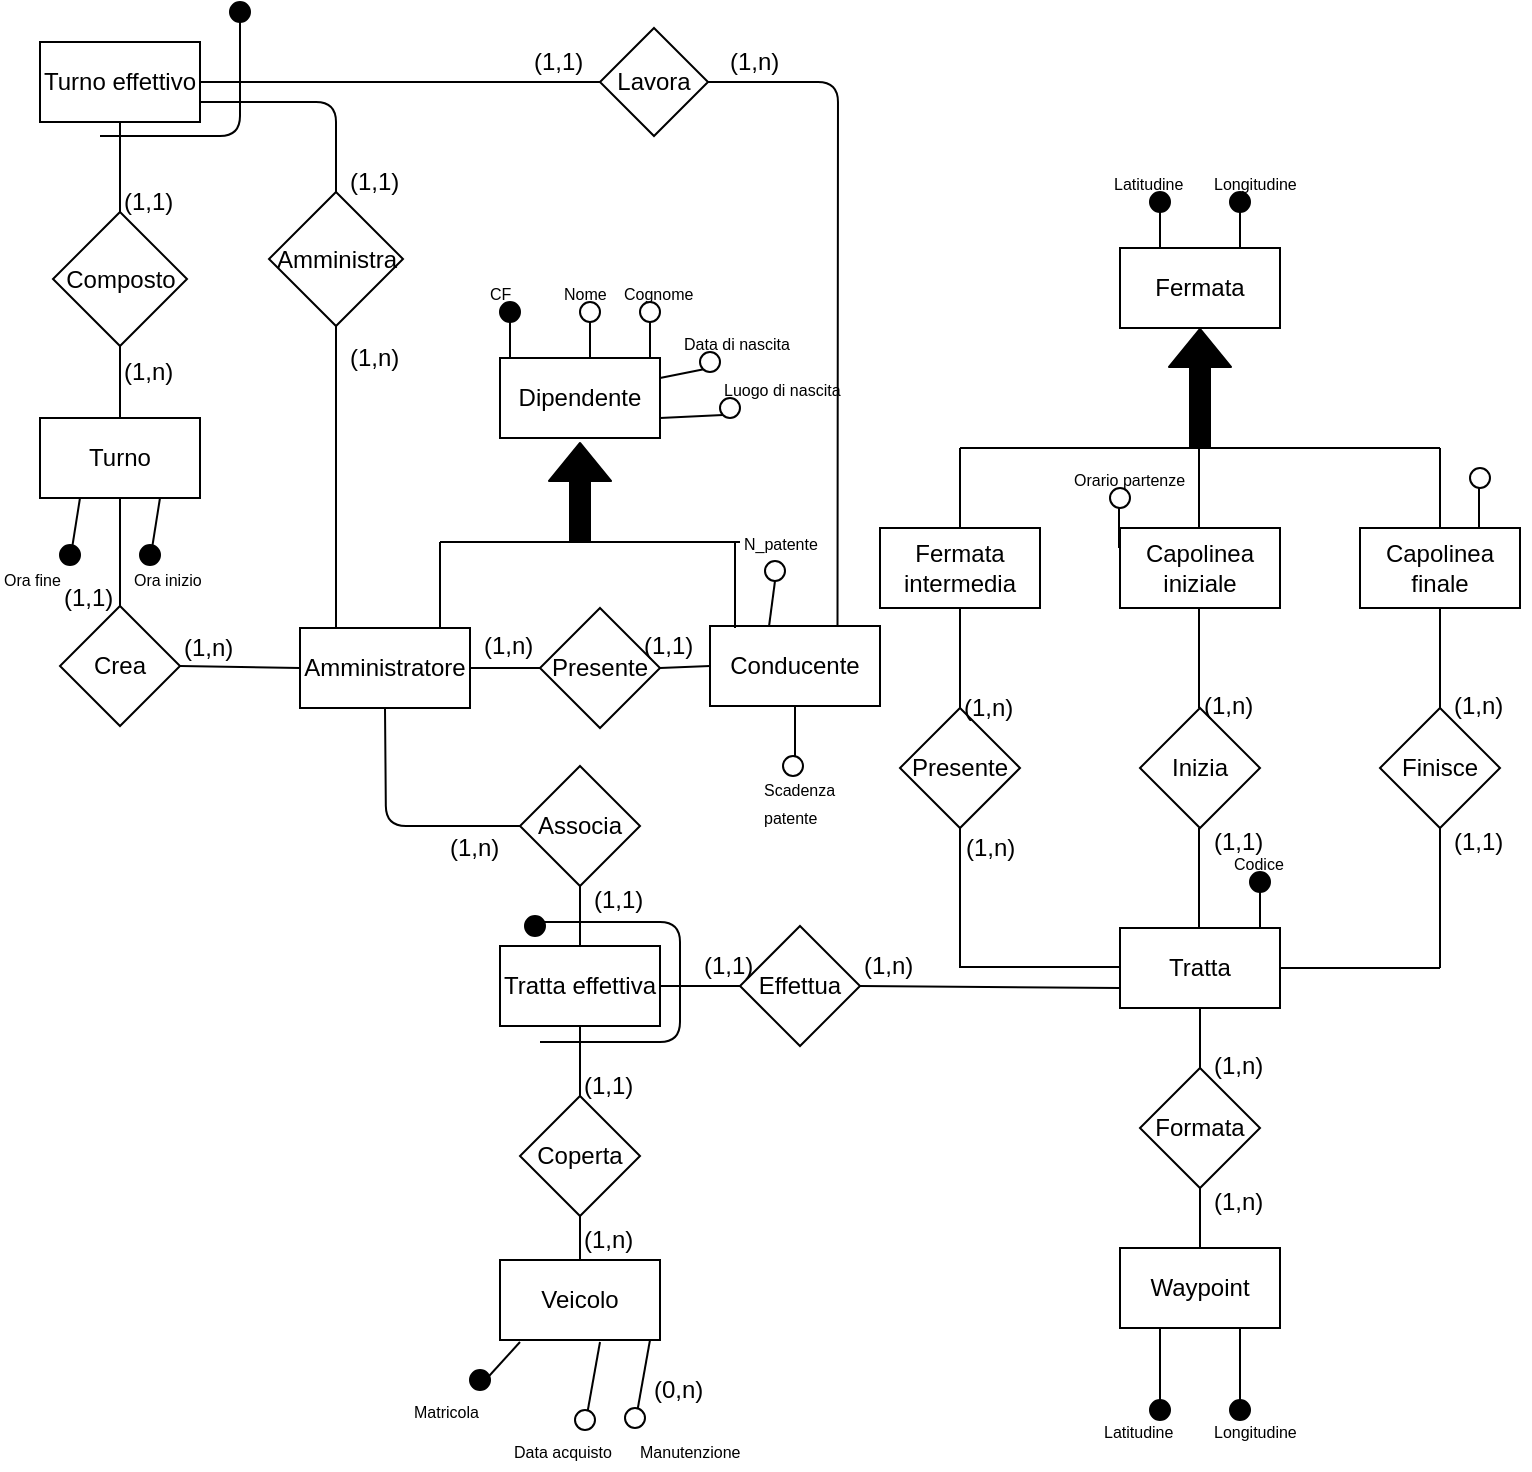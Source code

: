 <mxfile version="12.2.6" type="device" pages="1"><diagram id="0vi9SnSfnyYWWIwb7_4S" name="Page-1"><mxGraphModel dx="1648" dy="765" grid="1" gridSize="10" guides="1" tooltips="1" connect="1" arrows="1" fold="1" page="1" pageScale="1" pageWidth="827" pageHeight="1169" math="0" shadow="0"><root><mxCell id="0"/><mxCell id="1" parent="0"/><mxCell id="CrjioYXauiffwEOKOT3O-89" value="Associa" style="rhombus;whiteSpace=wrap;html=1;" parent="1" vertex="1"><mxGeometry x="280" y="532" width="60" height="60" as="geometry"/></mxCell><mxCell id="CrjioYXauiffwEOKOT3O-90" value="" style="endArrow=none;html=1;fillColor=#000000;entryX=0.5;entryY=1;entryDx=0;entryDy=0;exitX=0;exitY=0.5;exitDx=0;exitDy=0;" parent="1" source="CrjioYXauiffwEOKOT3O-89" target="CrjioYXauiffwEOKOT3O-94" edge="1"><mxGeometry width="50" height="50" relative="1" as="geometry"><mxPoint x="310" y="532" as="sourcePoint"/><mxPoint x="310" y="502" as="targetPoint"/><Array as="points"><mxPoint x="213" y="562"/></Array></mxGeometry></mxCell><mxCell id="CrjioYXauiffwEOKOT3O-91" value="" style="endArrow=none;html=1;fillColor=#000000;entryX=0.5;entryY=1;entryDx=0;entryDy=0;" parent="1" edge="1"><mxGeometry width="50" height="50" relative="1" as="geometry"><mxPoint x="310" y="622" as="sourcePoint"/><mxPoint x="310" y="592" as="targetPoint"/></mxGeometry></mxCell><mxCell id="CrjioYXauiffwEOKOT3O-92" value="(1,n)" style="text;html=1;resizable=0;points=[];autosize=1;align=left;verticalAlign=top;spacingTop=-4;" parent="1" vertex="1"><mxGeometry x="242.5" y="563" width="40" height="20" as="geometry"/></mxCell><mxCell id="CrjioYXauiffwEOKOT3O-93" value="(1,1)" style="text;html=1;resizable=0;points=[];autosize=1;align=left;verticalAlign=top;spacingTop=-4;" parent="1" vertex="1"><mxGeometry x="315" y="589" width="40" height="20" as="geometry"/></mxCell><mxCell id="CrjioYXauiffwEOKOT3O-94" value="Amministratore" style="rounded=0;whiteSpace=wrap;html=1;" parent="1" vertex="1"><mxGeometry x="170" y="463" width="85" height="40" as="geometry"/></mxCell><mxCell id="CrjioYXauiffwEOKOT3O-3" value="" style="endArrow=none;html=1;" parent="1" edge="1"><mxGeometry width="50" height="50" relative="1" as="geometry"><mxPoint x="500" y="373" as="sourcePoint"/><mxPoint x="740" y="373" as="targetPoint"/></mxGeometry></mxCell><mxCell id="CrjioYXauiffwEOKOT3O-9" value="" style="shape=flexArrow;endArrow=classic;html=1;entryX=0.5;entryY=1;entryDx=0;entryDy=0;fillColor=#000000;" parent="1" edge="1"><mxGeometry width="50" height="50" relative="1" as="geometry"><mxPoint x="620" y="373" as="sourcePoint"/><mxPoint x="620" y="313" as="targetPoint"/></mxGeometry></mxCell><mxCell id="CrjioYXauiffwEOKOT3O-10" value="" style="endArrow=none;html=1;" parent="1" edge="1"><mxGeometry width="50" height="50" relative="1" as="geometry"><mxPoint x="500" y="413" as="sourcePoint"/><mxPoint x="500" y="373" as="targetPoint"/></mxGeometry></mxCell><mxCell id="CrjioYXauiffwEOKOT3O-11" value="" style="endArrow=none;html=1;" parent="1" edge="1"><mxGeometry width="50" height="50" relative="1" as="geometry"><mxPoint x="619.5" y="413" as="sourcePoint"/><mxPoint x="619.5" y="373" as="targetPoint"/></mxGeometry></mxCell><mxCell id="CrjioYXauiffwEOKOT3O-12" value="" style="endArrow=none;html=1;" parent="1" edge="1"><mxGeometry width="50" height="50" relative="1" as="geometry"><mxPoint x="740" y="413" as="sourcePoint"/><mxPoint x="740" y="373" as="targetPoint"/></mxGeometry></mxCell><mxCell id="CrjioYXauiffwEOKOT3O-14" value="Fermata intermedia" style="rounded=0;whiteSpace=wrap;html=1;" parent="1" vertex="1"><mxGeometry x="460" y="413" width="80" height="40" as="geometry"/></mxCell><mxCell id="CrjioYXauiffwEOKOT3O-15" value="Capolinea iniziale" style="rounded=0;whiteSpace=wrap;html=1;" parent="1" vertex="1"><mxGeometry x="580" y="413" width="80" height="40" as="geometry"/></mxCell><mxCell id="CrjioYXauiffwEOKOT3O-16" value="Capolinea finale" style="rounded=0;whiteSpace=wrap;html=1;" parent="1" vertex="1"><mxGeometry x="700" y="413" width="80" height="40" as="geometry"/></mxCell><mxCell id="CrjioYXauiffwEOKOT3O-18" value="Presente" style="rhombus;whiteSpace=wrap;html=1;" parent="1" vertex="1"><mxGeometry x="470" y="503" width="60" height="60" as="geometry"/></mxCell><mxCell id="CrjioYXauiffwEOKOT3O-19" value="Inizia" style="rhombus;whiteSpace=wrap;html=1;" parent="1" vertex="1"><mxGeometry x="590" y="503" width="60" height="60" as="geometry"/></mxCell><mxCell id="CrjioYXauiffwEOKOT3O-20" value="Finisce" style="rhombus;whiteSpace=wrap;html=1;" parent="1" vertex="1"><mxGeometry x="710" y="503" width="60" height="60" as="geometry"/></mxCell><mxCell id="CrjioYXauiffwEOKOT3O-23" value="" style="endArrow=none;html=1;fillColor=#000000;entryX=0.5;entryY=1;entryDx=0;entryDy=0;" parent="1" source="CrjioYXauiffwEOKOT3O-18" target="CrjioYXauiffwEOKOT3O-14" edge="1"><mxGeometry width="50" height="50" relative="1" as="geometry"><mxPoint x="460" y="633" as="sourcePoint"/><mxPoint x="510" y="583" as="targetPoint"/></mxGeometry></mxCell><mxCell id="CrjioYXauiffwEOKOT3O-24" value="" style="endArrow=none;html=1;fillColor=#000000;entryX=0.5;entryY=1;entryDx=0;entryDy=0;" parent="1" edge="1"><mxGeometry width="50" height="50" relative="1" as="geometry"><mxPoint x="619.5" y="503" as="sourcePoint"/><mxPoint x="619.5" y="453" as="targetPoint"/></mxGeometry></mxCell><mxCell id="CrjioYXauiffwEOKOT3O-25" value="" style="endArrow=none;html=1;fillColor=#000000;entryX=0.5;entryY=1;entryDx=0;entryDy=0;" parent="1" edge="1"><mxGeometry width="50" height="50" relative="1" as="geometry"><mxPoint x="740" y="503" as="sourcePoint"/><mxPoint x="740" y="453" as="targetPoint"/></mxGeometry></mxCell><mxCell id="CrjioYXauiffwEOKOT3O-26" value="" style="endArrow=none;html=1;fillColor=#000000;entryX=0.5;entryY=1;entryDx=0;entryDy=0;" parent="1" edge="1"><mxGeometry width="50" height="50" relative="1" as="geometry"><mxPoint x="619.5" y="613" as="sourcePoint"/><mxPoint x="619.5" y="563" as="targetPoint"/></mxGeometry></mxCell><mxCell id="CrjioYXauiffwEOKOT3O-27" value="" style="endArrow=none;html=1;fillColor=#000000;entryX=0.5;entryY=1;entryDx=0;entryDy=0;" parent="1" edge="1"><mxGeometry width="50" height="50" relative="1" as="geometry"><mxPoint x="500" y="633" as="sourcePoint"/><mxPoint x="500" y="563" as="targetPoint"/></mxGeometry></mxCell><mxCell id="CrjioYXauiffwEOKOT3O-28" value="" style="endArrow=none;html=1;fillColor=#000000;entryX=0.5;entryY=1;entryDx=0;entryDy=0;" parent="1" edge="1"><mxGeometry width="50" height="50" relative="1" as="geometry"><mxPoint x="740" y="633" as="sourcePoint"/><mxPoint x="740" y="563" as="targetPoint"/></mxGeometry></mxCell><mxCell id="CrjioYXauiffwEOKOT3O-29" value="Tratta" style="rounded=0;whiteSpace=wrap;html=1;" parent="1" vertex="1"><mxGeometry x="580" y="613" width="80" height="40" as="geometry"/></mxCell><mxCell id="CrjioYXauiffwEOKOT3O-31" value="" style="endArrow=none;html=1;fillColor=#000000;exitX=1;exitY=0.5;exitDx=0;exitDy=0;" parent="1" source="CrjioYXauiffwEOKOT3O-29" edge="1"><mxGeometry width="50" height="50" relative="1" as="geometry"><mxPoint x="680" y="653" as="sourcePoint"/><mxPoint x="740" y="633" as="targetPoint"/></mxGeometry></mxCell><mxCell id="CrjioYXauiffwEOKOT3O-32" value="" style="endArrow=none;html=1;fillColor=#000000;exitX=1;exitY=0.5;exitDx=0;exitDy=0;" parent="1" edge="1"><mxGeometry width="50" height="50" relative="1" as="geometry"><mxPoint x="500" y="632.5" as="sourcePoint"/><mxPoint x="580" y="632.5" as="targetPoint"/></mxGeometry></mxCell><mxCell id="CrjioYXauiffwEOKOT3O-33" value="" style="endArrow=none;html=1;fillColor=#000000;exitX=0.25;exitY=0;exitDx=0;exitDy=0;" parent="1" source="CrjioYXauiffwEOKOT3O-17" edge="1"><mxGeometry width="50" height="50" relative="1" as="geometry"><mxPoint x="590" y="263" as="sourcePoint"/><mxPoint x="600" y="253" as="targetPoint"/></mxGeometry></mxCell><mxCell id="CrjioYXauiffwEOKOT3O-17" value="Fermata" style="rounded=0;whiteSpace=wrap;html=1;" parent="1" vertex="1"><mxGeometry x="580" y="273" width="80" height="40" as="geometry"/></mxCell><mxCell id="CrjioYXauiffwEOKOT3O-36" value="" style="endArrow=none;html=1;fillColor=#000000;exitX=0.75;exitY=0;exitDx=0;exitDy=0;" parent="1" source="CrjioYXauiffwEOKOT3O-17" edge="1"><mxGeometry width="50" height="50" relative="1" as="geometry"><mxPoint x="610" y="283" as="sourcePoint"/><mxPoint x="640" y="253" as="targetPoint"/></mxGeometry></mxCell><mxCell id="CrjioYXauiffwEOKOT3O-37" value="&lt;font style=&quot;font-size: 8px&quot;&gt;Latitudine&lt;/font&gt;" style="text;html=1;resizable=0;points=[];autosize=1;align=left;verticalAlign=top;spacingTop=-4;" parent="1" vertex="1"><mxGeometry x="575" y="230" width="50" height="20" as="geometry"/></mxCell><mxCell id="CrjioYXauiffwEOKOT3O-38" value="" style="ellipse;whiteSpace=wrap;html=1;aspect=fixed;fillColor=#000000;" parent="1" vertex="1"><mxGeometry x="595" y="245" width="10" height="10" as="geometry"/></mxCell><mxCell id="CrjioYXauiffwEOKOT3O-42" value="&lt;font style=&quot;font-size: 8px&quot;&gt;Longitudine&lt;/font&gt;" style="text;html=1;resizable=0;points=[];autosize=1;align=left;verticalAlign=top;spacingTop=-4;" parent="1" vertex="1"><mxGeometry x="625" y="230" width="50" height="20" as="geometry"/></mxCell><mxCell id="CrjioYXauiffwEOKOT3O-43" value="" style="ellipse;whiteSpace=wrap;html=1;aspect=fixed;fillColor=#000000;" parent="1" vertex="1"><mxGeometry x="635" y="245" width="10" height="10" as="geometry"/></mxCell><mxCell id="CrjioYXauiffwEOKOT3O-46" value="" style="endArrow=none;html=1;fillColor=#000000;exitX=0.25;exitY=0;exitDx=0;exitDy=0;" parent="1" edge="1"><mxGeometry width="50" height="50" relative="1" as="geometry"><mxPoint x="759.5" y="413" as="sourcePoint"/><mxPoint x="759.5" y="393" as="targetPoint"/><Array as="points"><mxPoint x="760" y="413"/></Array></mxGeometry></mxCell><mxCell id="CrjioYXauiffwEOKOT3O-48" value="" style="ellipse;whiteSpace=wrap;html=1;aspect=fixed;" parent="1" vertex="1"><mxGeometry x="755" y="383" width="10" height="10" as="geometry"/></mxCell><mxCell id="CrjioYXauiffwEOKOT3O-49" value="" style="endArrow=none;html=1;fillColor=#000000;exitX=0.25;exitY=0;exitDx=0;exitDy=0;" parent="1" edge="1"><mxGeometry width="50" height="50" relative="1" as="geometry"><mxPoint x="579.5" y="423" as="sourcePoint"/><mxPoint x="579.5" y="403" as="targetPoint"/><Array as="points"><mxPoint x="580" y="423"/></Array></mxGeometry></mxCell><mxCell id="CrjioYXauiffwEOKOT3O-50" value="&lt;font style=&quot;font-size: 8px&quot;&gt;Orario partenze&lt;/font&gt;" style="text;html=1;resizable=0;points=[];autosize=1;align=left;verticalAlign=top;spacingTop=-4;" parent="1" vertex="1"><mxGeometry x="555" y="378" width="70" height="20" as="geometry"/></mxCell><mxCell id="CrjioYXauiffwEOKOT3O-51" value="" style="ellipse;whiteSpace=wrap;html=1;aspect=fixed;" parent="1" vertex="1"><mxGeometry x="575" y="393" width="10" height="10" as="geometry"/></mxCell><mxCell id="CrjioYXauiffwEOKOT3O-58" value="" style="endArrow=none;html=1;fillColor=#000000;exitX=0.75;exitY=0;exitDx=0;exitDy=0;" parent="1" edge="1"><mxGeometry width="50" height="50" relative="1" as="geometry"><mxPoint x="650" y="613" as="sourcePoint"/><mxPoint x="650" y="593" as="targetPoint"/></mxGeometry></mxCell><mxCell id="CrjioYXauiffwEOKOT3O-59" value="&lt;font style=&quot;font-size: 8px&quot;&gt;Codice&lt;/font&gt;" style="text;html=1;resizable=0;points=[];autosize=1;align=left;verticalAlign=top;spacingTop=-4;" parent="1" vertex="1"><mxGeometry x="635" y="570" width="40" height="20" as="geometry"/></mxCell><mxCell id="CrjioYXauiffwEOKOT3O-60" value="" style="ellipse;whiteSpace=wrap;html=1;aspect=fixed;fillColor=#000000;" parent="1" vertex="1"><mxGeometry x="645" y="585" width="10" height="10" as="geometry"/></mxCell><mxCell id="CrjioYXauiffwEOKOT3O-63" value="(1,n)" style="text;html=1;resizable=0;points=[];autosize=1;align=left;verticalAlign=top;spacingTop=-4;" parent="1" vertex="1"><mxGeometry x="500" y="493" width="40" height="20" as="geometry"/></mxCell><mxCell id="CrjioYXauiffwEOKOT3O-64" value="(1,n)" style="text;html=1;resizable=0;points=[];autosize=1;align=left;verticalAlign=top;spacingTop=-4;" parent="1" vertex="1"><mxGeometry x="620" y="492" width="40" height="20" as="geometry"/></mxCell><mxCell id="CrjioYXauiffwEOKOT3O-65" value="(1,n)" style="text;html=1;resizable=0;points=[];autosize=1;align=left;verticalAlign=top;spacingTop=-4;" parent="1" vertex="1"><mxGeometry x="745" y="492" width="40" height="20" as="geometry"/></mxCell><mxCell id="CrjioYXauiffwEOKOT3O-66" value="(1,1)" style="text;html=1;resizable=0;points=[];autosize=1;align=left;verticalAlign=top;spacingTop=-4;" parent="1" vertex="1"><mxGeometry x="625" y="560" width="40" height="20" as="geometry"/></mxCell><mxCell id="CrjioYXauiffwEOKOT3O-67" value="(1,n)" style="text;html=1;resizable=0;points=[];autosize=1;align=left;verticalAlign=top;spacingTop=-4;" parent="1" vertex="1"><mxGeometry x="501" y="563" width="40" height="20" as="geometry"/></mxCell><mxCell id="CrjioYXauiffwEOKOT3O-68" value="(1,1)" style="text;html=1;resizable=0;points=[];autosize=1;align=left;verticalAlign=top;spacingTop=-4;" parent="1" vertex="1"><mxGeometry x="745" y="560" width="40" height="20" as="geometry"/></mxCell><mxCell id="CrjioYXauiffwEOKOT3O-69" value="Formata" style="rhombus;whiteSpace=wrap;html=1;" parent="1" vertex="1"><mxGeometry x="590" y="683" width="60" height="60" as="geometry"/></mxCell><mxCell id="CrjioYXauiffwEOKOT3O-70" value="" style="endArrow=none;html=1;fillColor=#000000;" parent="1" edge="1"><mxGeometry width="50" height="50" relative="1" as="geometry"><mxPoint x="620" y="683" as="sourcePoint"/><mxPoint x="620" y="653" as="targetPoint"/></mxGeometry></mxCell><mxCell id="CrjioYXauiffwEOKOT3O-71" value="" style="endArrow=none;html=1;fillColor=#000000;entryX=0.5;entryY=1;entryDx=0;entryDy=0;" parent="1" edge="1"><mxGeometry width="50" height="50" relative="1" as="geometry"><mxPoint x="620" y="773" as="sourcePoint"/><mxPoint x="620" y="743" as="targetPoint"/></mxGeometry></mxCell><mxCell id="CrjioYXauiffwEOKOT3O-72" value="(1,n)" style="text;html=1;resizable=0;points=[];autosize=1;align=left;verticalAlign=top;spacingTop=-4;" parent="1" vertex="1"><mxGeometry x="625" y="672" width="40" height="20" as="geometry"/></mxCell><mxCell id="CrjioYXauiffwEOKOT3O-73" value="(1,n)" style="text;html=1;resizable=0;points=[];autosize=1;align=left;verticalAlign=top;spacingTop=-4;" parent="1" vertex="1"><mxGeometry x="625" y="740" width="40" height="20" as="geometry"/></mxCell><mxCell id="CrjioYXauiffwEOKOT3O-74" value="Waypoint" style="rounded=0;whiteSpace=wrap;html=1;" parent="1" vertex="1"><mxGeometry x="580" y="773" width="80" height="40" as="geometry"/></mxCell><mxCell id="CrjioYXauiffwEOKOT3O-76" value="" style="endArrow=none;html=1;fillColor=#000000;entryX=0;entryY=0.75;entryDx=0;entryDy=0;exitX=1;exitY=0.5;exitDx=0;exitDy=0;" parent="1" source="CrjioYXauiffwEOKOT3O-77" target="CrjioYXauiffwEOKOT3O-29" edge="1"><mxGeometry width="50" height="50" relative="1" as="geometry"><mxPoint x="450" y="643" as="sourcePoint"/><mxPoint x="510" y="830" as="targetPoint"/></mxGeometry></mxCell><mxCell id="CrjioYXauiffwEOKOT3O-77" value="Effettua" style="rhombus;whiteSpace=wrap;html=1;" parent="1" vertex="1"><mxGeometry x="390" y="612" width="60" height="60" as="geometry"/></mxCell><mxCell id="CrjioYXauiffwEOKOT3O-78" value="Tratta effettiva" style="rounded=0;whiteSpace=wrap;html=1;" parent="1" vertex="1"><mxGeometry x="270" y="622" width="80" height="40" as="geometry"/></mxCell><mxCell id="CrjioYXauiffwEOKOT3O-80" value="" style="endArrow=none;html=1;fillColor=#000000;entryX=1;entryY=0.5;entryDx=0;entryDy=0;exitX=0;exitY=0.5;exitDx=0;exitDy=0;" parent="1" source="CrjioYXauiffwEOKOT3O-77" target="CrjioYXauiffwEOKOT3O-78" edge="1"><mxGeometry width="50" height="50" relative="1" as="geometry"><mxPoint x="280" y="880" as="sourcePoint"/><mxPoint x="330" y="830" as="targetPoint"/></mxGeometry></mxCell><mxCell id="CrjioYXauiffwEOKOT3O-81" value="(1,n)" style="text;html=1;resizable=0;points=[];autosize=1;align=left;verticalAlign=top;spacingTop=-4;" parent="1" vertex="1"><mxGeometry x="450" y="622" width="40" height="20" as="geometry"/></mxCell><mxCell id="CrjioYXauiffwEOKOT3O-82" value="(1,1)" style="text;html=1;resizable=0;points=[];autosize=1;align=left;verticalAlign=top;spacingTop=-4;" parent="1" vertex="1"><mxGeometry x="370" y="622" width="40" height="20" as="geometry"/></mxCell><mxCell id="CrjioYXauiffwEOKOT3O-83" value="Coperta" style="rhombus;whiteSpace=wrap;html=1;" parent="1" vertex="1"><mxGeometry x="280" y="697" width="60" height="60" as="geometry"/></mxCell><mxCell id="CrjioYXauiffwEOKOT3O-84" value="" style="endArrow=none;html=1;fillColor=#000000;entryX=0.5;entryY=1;entryDx=0;entryDy=0;exitX=0.5;exitY=0;exitDx=0;exitDy=0;" parent="1" source="CrjioYXauiffwEOKOT3O-83" target="CrjioYXauiffwEOKOT3O-78" edge="1"><mxGeometry width="50" height="50" relative="1" as="geometry"><mxPoint x="305" y="702" as="sourcePoint"/><mxPoint x="305" y="672" as="targetPoint"/></mxGeometry></mxCell><mxCell id="CrjioYXauiffwEOKOT3O-85" value="" style="endArrow=none;html=1;fillColor=#000000;entryX=0.5;entryY=1;entryDx=0;entryDy=0;exitX=0.5;exitY=0;exitDx=0;exitDy=0;" parent="1" source="CrjioYXauiffwEOKOT3O-88" target="CrjioYXauiffwEOKOT3O-83" edge="1"><mxGeometry width="50" height="50" relative="1" as="geometry"><mxPoint x="305" y="792" as="sourcePoint"/><mxPoint x="305" y="762" as="targetPoint"/></mxGeometry></mxCell><mxCell id="CrjioYXauiffwEOKOT3O-86" value="(1,1)" style="text;html=1;resizable=0;points=[];autosize=1;align=left;verticalAlign=top;spacingTop=-4;" parent="1" vertex="1"><mxGeometry x="310" y="682" width="40" height="20" as="geometry"/></mxCell><mxCell id="CrjioYXauiffwEOKOT3O-87" value="(1,n)" style="text;html=1;resizable=0;points=[];autosize=1;align=left;verticalAlign=top;spacingTop=-4;" parent="1" vertex="1"><mxGeometry x="310" y="759" width="40" height="20" as="geometry"/></mxCell><mxCell id="CrjioYXauiffwEOKOT3O-88" value="Veicolo" style="rounded=0;whiteSpace=wrap;html=1;" parent="1" vertex="1"><mxGeometry x="270" y="779" width="80" height="40" as="geometry"/></mxCell><mxCell id="CrjioYXauiffwEOKOT3O-96" value="" style="endArrow=none;html=1;fillColor=#000000;" parent="1" edge="1"><mxGeometry width="50" height="50" relative="1" as="geometry"><mxPoint x="290" y="670" as="sourcePoint"/><mxPoint x="290" y="610" as="targetPoint"/><Array as="points"><mxPoint x="360" y="670"/><mxPoint x="360" y="640"/><mxPoint x="360" y="610"/></Array></mxGeometry></mxCell><mxCell id="CrjioYXauiffwEOKOT3O-97" value="" style="ellipse;whiteSpace=wrap;html=1;aspect=fixed;fillColor=#000000;" parent="1" vertex="1"><mxGeometry x="282.5" y="607" width="10" height="10" as="geometry"/></mxCell><mxCell id="CrjioYXauiffwEOKOT3O-98" value="" style="shape=flexArrow;endArrow=classic;html=1;fillColor=#000000;" parent="1" edge="1"><mxGeometry width="50" height="50" relative="1" as="geometry"><mxPoint x="310" y="420" as="sourcePoint"/><mxPoint x="310" y="370" as="targetPoint"/></mxGeometry></mxCell><mxCell id="CrjioYXauiffwEOKOT3O-99" value="" style="endArrow=none;html=1;" parent="1" edge="1"><mxGeometry width="50" height="50" relative="1" as="geometry"><mxPoint x="240" y="463" as="sourcePoint"/><mxPoint x="240" y="420" as="targetPoint"/></mxGeometry></mxCell><mxCell id="CrjioYXauiffwEOKOT3O-101" value="Dipendente" style="rounded=0;whiteSpace=wrap;html=1;" parent="1" vertex="1"><mxGeometry x="270" y="328" width="80" height="40" as="geometry"/></mxCell><mxCell id="CrjioYXauiffwEOKOT3O-107" value="" style="endArrow=none;html=1;" parent="1" edge="1"><mxGeometry width="50" height="50" relative="1" as="geometry"><mxPoint x="240" y="420" as="sourcePoint"/><mxPoint x="390" y="420" as="targetPoint"/></mxGeometry></mxCell><mxCell id="CrjioYXauiffwEOKOT3O-109" value="Conducente" style="rounded=0;whiteSpace=wrap;html=1;" parent="1" vertex="1"><mxGeometry x="375" y="462" width="85" height="40" as="geometry"/></mxCell><mxCell id="CrjioYXauiffwEOKOT3O-110" value="" style="endArrow=none;html=1;" parent="1" edge="1"><mxGeometry width="50" height="50" relative="1" as="geometry"><mxPoint x="387.5" y="463" as="sourcePoint"/><mxPoint x="387.5" y="420" as="targetPoint"/></mxGeometry></mxCell><mxCell id="CrjioYXauiffwEOKOT3O-111" value="" style="endArrow=none;html=1;fillColor=#000000;exitX=0.25;exitY=0;exitDx=0;exitDy=0;" parent="1" edge="1"><mxGeometry width="50" height="50" relative="1" as="geometry"><mxPoint x="275" y="328" as="sourcePoint"/><mxPoint x="275" y="308" as="targetPoint"/></mxGeometry></mxCell><mxCell id="CrjioYXauiffwEOKOT3O-112" value="" style="endArrow=none;html=1;fillColor=#000000;exitX=0.75;exitY=0;exitDx=0;exitDy=0;" parent="1" edge="1"><mxGeometry width="50" height="50" relative="1" as="geometry"><mxPoint x="315" y="328" as="sourcePoint"/><mxPoint x="315" y="308" as="targetPoint"/></mxGeometry></mxCell><mxCell id="CrjioYXauiffwEOKOT3O-113" value="&lt;font style=&quot;font-size: 8px&quot;&gt;CF&lt;/font&gt;" style="text;html=1;resizable=0;points=[];autosize=1;align=left;verticalAlign=top;spacingTop=-4;" parent="1" vertex="1"><mxGeometry x="262.5" y="285" width="30" height="20" as="geometry"/></mxCell><mxCell id="CrjioYXauiffwEOKOT3O-114" value="" style="ellipse;whiteSpace=wrap;html=1;aspect=fixed;fillColor=#000000;" parent="1" vertex="1"><mxGeometry x="270" y="300" width="10" height="10" as="geometry"/></mxCell><mxCell id="CrjioYXauiffwEOKOT3O-115" value="&lt;font style=&quot;font-size: 8px&quot;&gt;Nome&lt;/font&gt;" style="text;html=1;resizable=0;points=[];autosize=1;align=left;verticalAlign=top;spacingTop=-4;" parent="1" vertex="1"><mxGeometry x="300" y="285" width="40" height="20" as="geometry"/></mxCell><mxCell id="CrjioYXauiffwEOKOT3O-116" value="" style="ellipse;whiteSpace=wrap;html=1;aspect=fixed;fillColor=#FFFFFF;" parent="1" vertex="1"><mxGeometry x="310" y="300" width="10" height="10" as="geometry"/></mxCell><mxCell id="CrjioYXauiffwEOKOT3O-118" value="" style="endArrow=none;html=1;fillColor=#000000;exitX=0.75;exitY=0;exitDx=0;exitDy=0;" parent="1" edge="1"><mxGeometry width="50" height="50" relative="1" as="geometry"><mxPoint x="345" y="328" as="sourcePoint"/><mxPoint x="345" y="308" as="targetPoint"/></mxGeometry></mxCell><mxCell id="CrjioYXauiffwEOKOT3O-119" value="&lt;font style=&quot;font-size: 8px&quot;&gt;Cognome&lt;/font&gt;" style="text;html=1;resizable=0;points=[];autosize=1;align=left;verticalAlign=top;spacingTop=-4;" parent="1" vertex="1"><mxGeometry x="330" y="285" width="50" height="20" as="geometry"/></mxCell><mxCell id="CrjioYXauiffwEOKOT3O-120" value="" style="ellipse;whiteSpace=wrap;html=1;aspect=fixed;fillColor=#FFFFFF;" parent="1" vertex="1"><mxGeometry x="340" y="300" width="10" height="10" as="geometry"/></mxCell><mxCell id="CrjioYXauiffwEOKOT3O-124" value="" style="endArrow=none;html=1;fillColor=#000000;exitX=1;exitY=0.25;exitDx=0;exitDy=0;" parent="1" source="CrjioYXauiffwEOKOT3O-101" edge="1"><mxGeometry width="50" height="50" relative="1" as="geometry"><mxPoint x="375" y="353" as="sourcePoint"/><mxPoint x="375" y="333" as="targetPoint"/></mxGeometry></mxCell><mxCell id="CrjioYXauiffwEOKOT3O-125" value="&lt;font style=&quot;font-size: 8px&quot;&gt;Data di nascita&lt;/font&gt;" style="text;html=1;resizable=0;points=[];autosize=1;align=left;verticalAlign=top;spacingTop=-4;" parent="1" vertex="1"><mxGeometry x="360" y="310" width="70" height="20" as="geometry"/></mxCell><mxCell id="CrjioYXauiffwEOKOT3O-126" value="" style="ellipse;whiteSpace=wrap;html=1;aspect=fixed;fillColor=#FFFFFF;" parent="1" vertex="1"><mxGeometry x="370" y="325" width="10" height="10" as="geometry"/></mxCell><mxCell id="CrjioYXauiffwEOKOT3O-127" value="" style="endArrow=none;html=1;fillColor=#000000;exitX=1;exitY=0.75;exitDx=0;exitDy=0;entryX=0;entryY=1;entryDx=0;entryDy=0;" parent="1" source="CrjioYXauiffwEOKOT3O-101" target="CrjioYXauiffwEOKOT3O-128" edge="1"><mxGeometry width="50" height="50" relative="1" as="geometry"><mxPoint x="360" y="348" as="sourcePoint"/><mxPoint x="380" y="358" as="targetPoint"/></mxGeometry></mxCell><mxCell id="CrjioYXauiffwEOKOT3O-128" value="" style="ellipse;whiteSpace=wrap;html=1;aspect=fixed;fillColor=#FFFFFF;" parent="1" vertex="1"><mxGeometry x="380" y="348" width="10" height="10" as="geometry"/></mxCell><mxCell id="CrjioYXauiffwEOKOT3O-131" value="&lt;font style=&quot;font-size: 8px&quot;&gt;Luogo di nascita&lt;/font&gt;" style="text;html=1;resizable=0;points=[];autosize=1;align=left;verticalAlign=top;spacingTop=-4;" parent="1" vertex="1"><mxGeometry x="380" y="333" width="70" height="20" as="geometry"/></mxCell><mxCell id="CrjioYXauiffwEOKOT3O-133" value="" style="endArrow=none;html=1;fillColor=#000000;exitX=0.671;exitY=0.05;exitDx=0;exitDy=0;entryX=0.5;entryY=1;entryDx=0;entryDy=0;exitPerimeter=0;" parent="1" target="CrjioYXauiffwEOKOT3O-134" edge="1"><mxGeometry width="50" height="50" relative="1" as="geometry"><mxPoint x="404.535" y="462" as="sourcePoint"/><mxPoint x="383.5" y="438" as="targetPoint"/></mxGeometry></mxCell><mxCell id="CrjioYXauiffwEOKOT3O-134" value="" style="ellipse;whiteSpace=wrap;html=1;aspect=fixed;fillColor=#FFFFFF;" parent="1" vertex="1"><mxGeometry x="402.5" y="429.5" width="10" height="10" as="geometry"/></mxCell><mxCell id="CrjioYXauiffwEOKOT3O-135" value="&lt;font style=&quot;font-size: 8px&quot;&gt;N_patente&lt;/font&gt;" style="text;html=1;resizable=0;points=[];autosize=1;align=left;verticalAlign=top;spacingTop=-4;" parent="1" vertex="1"><mxGeometry x="390" y="409.5" width="50" height="20" as="geometry"/></mxCell><mxCell id="CrjioYXauiffwEOKOT3O-137" value="" style="endArrow=none;html=1;fillColor=#000000;exitX=0.5;exitY=1;exitDx=0;exitDy=0;" parent="1" source="CrjioYXauiffwEOKOT3O-109" edge="1"><mxGeometry width="50" height="50" relative="1" as="geometry"><mxPoint x="417.75" y="556" as="sourcePoint"/><mxPoint x="417.5" y="534" as="targetPoint"/></mxGeometry></mxCell><mxCell id="CrjioYXauiffwEOKOT3O-138" value="" style="ellipse;whiteSpace=wrap;html=1;aspect=fixed;fillColor=#FFFFFF;" parent="1" vertex="1"><mxGeometry x="411.5" y="527" width="10" height="10" as="geometry"/></mxCell><mxCell id="CrjioYXauiffwEOKOT3O-139" value="&lt;div&gt;&lt;font style=&quot;font-size: 8px&quot;&gt;Scadenza&lt;/font&gt;&lt;/div&gt;&lt;div&gt;&lt;font style=&quot;font-size: 8px&quot;&gt;patente&lt;/font&gt;&lt;/div&gt;" style="text;html=1;resizable=0;points=[];autosize=1;align=left;verticalAlign=top;spacingTop=-4;" parent="1" vertex="1"><mxGeometry x="400" y="533" width="50" height="30" as="geometry"/></mxCell><mxCell id="CrjioYXauiffwEOKOT3O-141" value="" style="endArrow=none;html=1;fillColor=#000000;exitX=0.125;exitY=1.025;exitDx=0;exitDy=0;exitPerimeter=0;" parent="1" source="CrjioYXauiffwEOKOT3O-88" edge="1"><mxGeometry width="50" height="50" relative="1" as="geometry"><mxPoint x="260" y="862" as="sourcePoint"/><mxPoint x="260" y="842" as="targetPoint"/></mxGeometry></mxCell><mxCell id="CrjioYXauiffwEOKOT3O-142" value="&lt;font style=&quot;font-size: 8px&quot;&gt;Matricola&lt;/font&gt;" style="text;html=1;resizable=0;points=[];autosize=1;align=left;verticalAlign=top;spacingTop=-4;" parent="1" vertex="1"><mxGeometry x="225" y="844" width="50" height="20" as="geometry"/></mxCell><mxCell id="CrjioYXauiffwEOKOT3O-143" value="" style="ellipse;whiteSpace=wrap;html=1;aspect=fixed;fillColor=#000000;" parent="1" vertex="1"><mxGeometry x="255" y="834" width="10" height="10" as="geometry"/></mxCell><mxCell id="CrjioYXauiffwEOKOT3O-147" value="" style="endArrow=none;html=1;fillColor=#000000;exitX=0.625;exitY=1.025;exitDx=0;exitDy=0;exitPerimeter=0;" parent="1" source="CrjioYXauiffwEOKOT3O-88" edge="1"><mxGeometry width="50" height="50" relative="1" as="geometry"><mxPoint x="312.5" y="882" as="sourcePoint"/><mxPoint x="312.5" y="862" as="targetPoint"/></mxGeometry></mxCell><mxCell id="CrjioYXauiffwEOKOT3O-148" value="&lt;font style=&quot;font-size: 8px&quot;&gt;Data acquisto&lt;/font&gt;" style="text;html=1;resizable=0;points=[];autosize=1;align=left;verticalAlign=top;spacingTop=-4;" parent="1" vertex="1"><mxGeometry x="275" y="864" width="60" height="20" as="geometry"/></mxCell><mxCell id="CrjioYXauiffwEOKOT3O-149" value="" style="ellipse;whiteSpace=wrap;html=1;aspect=fixed;fillColor=#FFFFFF;" parent="1" vertex="1"><mxGeometry x="307.5" y="854" width="10" height="10" as="geometry"/></mxCell><mxCell id="CrjioYXauiffwEOKOT3O-150" value="" style="endArrow=none;html=1;fillColor=#000000;exitX=0.625;exitY=1.025;exitDx=0;exitDy=0;exitPerimeter=0;" parent="1" edge="1"><mxGeometry width="50" height="50" relative="1" as="geometry"><mxPoint x="345" y="819" as="sourcePoint"/><mxPoint x="337.5" y="861" as="targetPoint"/></mxGeometry></mxCell><mxCell id="CrjioYXauiffwEOKOT3O-151" value="&lt;font style=&quot;font-size: 8px&quot;&gt;Manutenzione&lt;/font&gt;" style="text;html=1;resizable=0;points=[];autosize=1;align=left;verticalAlign=top;spacingTop=-4;" parent="1" vertex="1"><mxGeometry x="337.5" y="864" width="60" height="20" as="geometry"/></mxCell><mxCell id="CrjioYXauiffwEOKOT3O-152" value="" style="ellipse;whiteSpace=wrap;html=1;aspect=fixed;fillColor=#FFFFFF;" parent="1" vertex="1"><mxGeometry x="332.5" y="853" width="10" height="10" as="geometry"/></mxCell><mxCell id="CrjioYXauiffwEOKOT3O-155" value="(0,n)" style="text;html=1;resizable=0;points=[];autosize=1;align=left;verticalAlign=top;spacingTop=-4;" parent="1" vertex="1"><mxGeometry x="345" y="834" width="40" height="20" as="geometry"/></mxCell><mxCell id="KwNr5-gFgvs7IWySjD1t-1" value="" style="endArrow=none;html=1;fillColor=#000000;exitX=0.25;exitY=1;exitDx=0;exitDy=0;" parent="1" source="CrjioYXauiffwEOKOT3O-74" edge="1"><mxGeometry width="50" height="50" relative="1" as="geometry"><mxPoint x="600" y="877" as="sourcePoint"/><mxPoint x="600" y="857" as="targetPoint"/></mxGeometry></mxCell><mxCell id="KwNr5-gFgvs7IWySjD1t-2" value="" style="endArrow=none;html=1;fillColor=#000000;exitX=0.75;exitY=1;exitDx=0;exitDy=0;" parent="1" source="CrjioYXauiffwEOKOT3O-74" edge="1"><mxGeometry width="50" height="50" relative="1" as="geometry"><mxPoint x="640" y="877" as="sourcePoint"/><mxPoint x="640" y="857" as="targetPoint"/></mxGeometry></mxCell><mxCell id="KwNr5-gFgvs7IWySjD1t-3" value="&lt;font style=&quot;font-size: 8px&quot;&gt;Latitudine&lt;/font&gt;" style="text;html=1;resizable=0;points=[];autosize=1;align=left;verticalAlign=top;spacingTop=-4;direction=west;" parent="1" vertex="1"><mxGeometry x="570" y="854" width="50" height="20" as="geometry"/></mxCell><mxCell id="KwNr5-gFgvs7IWySjD1t-4" value="" style="ellipse;whiteSpace=wrap;html=1;aspect=fixed;fillColor=#000000;direction=west;" parent="1" vertex="1"><mxGeometry x="595" y="849" width="10" height="10" as="geometry"/></mxCell><mxCell id="KwNr5-gFgvs7IWySjD1t-5" value="&lt;font style=&quot;font-size: 8px&quot;&gt;Longitudine&lt;/font&gt;" style="text;html=1;resizable=0;points=[];autosize=1;align=left;verticalAlign=top;spacingTop=-4;direction=west;" parent="1" vertex="1"><mxGeometry x="625" y="854" width="50" height="20" as="geometry"/></mxCell><mxCell id="KwNr5-gFgvs7IWySjD1t-6" value="" style="ellipse;whiteSpace=wrap;html=1;aspect=fixed;fillColor=#000000;direction=west;" parent="1" vertex="1"><mxGeometry x="635" y="849" width="10" height="10" as="geometry"/></mxCell><mxCell id="KwNr5-gFgvs7IWySjD1t-7" value="Presente" style="rhombus;whiteSpace=wrap;html=1;" parent="1" vertex="1"><mxGeometry x="290" y="453" width="60" height="60" as="geometry"/></mxCell><mxCell id="KwNr5-gFgvs7IWySjD1t-8" value="" style="endArrow=none;html=1;entryX=1;entryY=0.5;entryDx=0;entryDy=0;exitX=0;exitY=0.5;exitDx=0;exitDy=0;" parent="1" source="KwNr5-gFgvs7IWySjD1t-7" target="CrjioYXauiffwEOKOT3O-94" edge="1"><mxGeometry width="50" height="50" relative="1" as="geometry"><mxPoint x="170" y="960" as="sourcePoint"/><mxPoint x="220" y="910" as="targetPoint"/></mxGeometry></mxCell><mxCell id="KwNr5-gFgvs7IWySjD1t-9" value="" style="endArrow=none;html=1;entryX=1;entryY=0.5;entryDx=0;entryDy=0;exitX=0;exitY=0.5;exitDx=0;exitDy=0;" parent="1" source="CrjioYXauiffwEOKOT3O-109" target="KwNr5-gFgvs7IWySjD1t-7" edge="1"><mxGeometry width="50" height="50" relative="1" as="geometry"><mxPoint x="365" y="511" as="sourcePoint"/><mxPoint x="330" y="511" as="targetPoint"/></mxGeometry></mxCell><mxCell id="KwNr5-gFgvs7IWySjD1t-10" value="(1,n)" style="text;html=1;resizable=0;points=[];autosize=1;align=left;verticalAlign=top;spacingTop=-4;" parent="1" vertex="1"><mxGeometry x="260" y="462" width="40" height="20" as="geometry"/></mxCell><mxCell id="KwNr5-gFgvs7IWySjD1t-11" value="(1,1)" style="text;html=1;resizable=0;points=[];autosize=1;align=left;verticalAlign=top;spacingTop=-4;" parent="1" vertex="1"><mxGeometry x="340" y="462" width="40" height="20" as="geometry"/></mxCell><mxCell id="KwNr5-gFgvs7IWySjD1t-15" value="Turno" style="rounded=0;whiteSpace=wrap;html=1;" parent="1" vertex="1"><mxGeometry x="40" y="358" width="80" height="40" as="geometry"/></mxCell><mxCell id="KwNr5-gFgvs7IWySjD1t-16" value="Crea" style="rhombus;whiteSpace=wrap;html=1;" parent="1" vertex="1"><mxGeometry x="50" y="452" width="60" height="60" as="geometry"/></mxCell><mxCell id="KwNr5-gFgvs7IWySjD1t-17" value="" style="endArrow=none;html=1;entryX=1;entryY=0.5;entryDx=0;entryDy=0;exitX=0;exitY=0.5;exitDx=0;exitDy=0;" parent="1" source="CrjioYXauiffwEOKOT3O-94" target="KwNr5-gFgvs7IWySjD1t-16" edge="1"><mxGeometry width="50" height="50" relative="1" as="geometry"><mxPoint x="40" y="960" as="sourcePoint"/><mxPoint x="90" y="910" as="targetPoint"/></mxGeometry></mxCell><mxCell id="KwNr5-gFgvs7IWySjD1t-18" value="" style="endArrow=none;html=1;entryX=0.5;entryY=1;entryDx=0;entryDy=0;exitX=0.5;exitY=0;exitDx=0;exitDy=0;" parent="1" source="KwNr5-gFgvs7IWySjD1t-16" target="KwNr5-gFgvs7IWySjD1t-15" edge="1"><mxGeometry width="50" height="50" relative="1" as="geometry"><mxPoint x="180" y="493" as="sourcePoint"/><mxPoint x="120" y="492" as="targetPoint"/></mxGeometry></mxCell><mxCell id="KwNr5-gFgvs7IWySjD1t-19" value="(1,n)" style="text;html=1;resizable=0;points=[];autosize=1;align=left;verticalAlign=top;spacingTop=-4;" parent="1" vertex="1"><mxGeometry x="110" y="463" width="40" height="20" as="geometry"/></mxCell><mxCell id="KwNr5-gFgvs7IWySjD1t-20" value="(1,1)" style="text;html=1;resizable=0;points=[];autosize=1;align=left;verticalAlign=top;spacingTop=-4;" parent="1" vertex="1"><mxGeometry x="50" y="438" width="40" height="20" as="geometry"/></mxCell><mxCell id="KwNr5-gFgvs7IWySjD1t-21" value="" style="endArrow=none;html=1;fillColor=#000000;exitX=0.25;exitY=1;exitDx=0;exitDy=0;" parent="1" source="KwNr5-gFgvs7IWySjD1t-15" edge="1"><mxGeometry width="50" height="50" relative="1" as="geometry"><mxPoint x="55" y="449.5" as="sourcePoint"/><mxPoint x="55" y="429.5" as="targetPoint"/></mxGeometry></mxCell><mxCell id="KwNr5-gFgvs7IWySjD1t-22" value="" style="endArrow=none;html=1;fillColor=#000000;exitX=0.75;exitY=1;exitDx=0;exitDy=0;" parent="1" source="KwNr5-gFgvs7IWySjD1t-15" edge="1"><mxGeometry width="50" height="50" relative="1" as="geometry"><mxPoint x="95" y="449.5" as="sourcePoint"/><mxPoint x="95" y="429.5" as="targetPoint"/></mxGeometry></mxCell><mxCell id="KwNr5-gFgvs7IWySjD1t-23" value="&lt;font style=&quot;font-size: 8px&quot;&gt;Ora fine&lt;br&gt;&lt;/font&gt;" style="text;html=1;resizable=0;points=[];autosize=1;align=left;verticalAlign=top;spacingTop=-4;" parent="1" vertex="1"><mxGeometry x="20" y="428" width="40" height="20" as="geometry"/></mxCell><mxCell id="KwNr5-gFgvs7IWySjD1t-24" value="" style="ellipse;whiteSpace=wrap;html=1;aspect=fixed;fillColor=#000000;" parent="1" vertex="1"><mxGeometry x="50" y="421.5" width="10" height="10" as="geometry"/></mxCell><mxCell id="KwNr5-gFgvs7IWySjD1t-25" value="&lt;font style=&quot;font-size: 8px&quot;&gt;Ora inizio&lt;/font&gt;" style="text;html=1;resizable=0;points=[];autosize=1;align=left;verticalAlign=top;spacingTop=-4;" parent="1" vertex="1"><mxGeometry x="85" y="428" width="50" height="20" as="geometry"/></mxCell><mxCell id="KwNr5-gFgvs7IWySjD1t-26" value="" style="ellipse;whiteSpace=wrap;html=1;aspect=fixed;fillColor=#000000;" parent="1" vertex="1"><mxGeometry x="90" y="421.5" width="10" height="10" as="geometry"/></mxCell><mxCell id="KwNr5-gFgvs7IWySjD1t-27" value="Composto" style="rhombus;whiteSpace=wrap;html=1;" parent="1" vertex="1"><mxGeometry x="46.5" y="255" width="67" height="67" as="geometry"/></mxCell><mxCell id="KwNr5-gFgvs7IWySjD1t-28" value="" style="endArrow=none;html=1;entryX=0.5;entryY=0;entryDx=0;entryDy=0;exitX=0.5;exitY=1;exitDx=0;exitDy=0;" parent="1" source="KwNr5-gFgvs7IWySjD1t-27" target="KwNr5-gFgvs7IWySjD1t-15" edge="1"><mxGeometry width="50" height="50" relative="1" as="geometry"><mxPoint x="20" y="960" as="sourcePoint"/><mxPoint x="70" y="910" as="targetPoint"/></mxGeometry></mxCell><mxCell id="KwNr5-gFgvs7IWySjD1t-29" value="Turno effettivo" style="rounded=0;whiteSpace=wrap;html=1;" parent="1" vertex="1"><mxGeometry x="40" y="170" width="80" height="40" as="geometry"/></mxCell><mxCell id="KwNr5-gFgvs7IWySjD1t-30" value="" style="endArrow=none;html=1;entryX=0.5;entryY=0;entryDx=0;entryDy=0;exitX=0.5;exitY=1;exitDx=0;exitDy=0;" parent="1" source="KwNr5-gFgvs7IWySjD1t-29" target="KwNr5-gFgvs7IWySjD1t-27" edge="1"><mxGeometry width="50" height="50" relative="1" as="geometry"><mxPoint x="90" y="332" as="sourcePoint"/><mxPoint x="90" y="368" as="targetPoint"/></mxGeometry></mxCell><mxCell id="KwNr5-gFgvs7IWySjD1t-31" value="(1,n)" style="text;html=1;resizable=0;points=[];autosize=1;align=left;verticalAlign=top;spacingTop=-4;" parent="1" vertex="1"><mxGeometry x="80" y="325" width="40" height="20" as="geometry"/></mxCell><mxCell id="KwNr5-gFgvs7IWySjD1t-32" value="(1,1)" style="text;html=1;resizable=0;points=[];autosize=1;align=left;verticalAlign=top;spacingTop=-4;" parent="1" vertex="1"><mxGeometry x="80" y="240" width="40" height="20" as="geometry"/></mxCell><mxCell id="KwNr5-gFgvs7IWySjD1t-35" value="Lavora" style="rhombus;whiteSpace=wrap;html=1;" parent="1" vertex="1"><mxGeometry x="320" y="163" width="54" height="54" as="geometry"/></mxCell><mxCell id="KwNr5-gFgvs7IWySjD1t-36" value="" style="endArrow=none;html=1;entryX=0.75;entryY=0;entryDx=0;entryDy=0;exitX=1;exitY=0.5;exitDx=0;exitDy=0;" parent="1" source="KwNr5-gFgvs7IWySjD1t-35" target="CrjioYXauiffwEOKOT3O-109" edge="1"><mxGeometry width="50" height="50" relative="1" as="geometry"><mxPoint x="20" y="960" as="sourcePoint"/><mxPoint x="70" y="910" as="targetPoint"/><Array as="points"><mxPoint x="439" y="190"/></Array></mxGeometry></mxCell><mxCell id="KwNr5-gFgvs7IWySjD1t-37" value="" style="endArrow=none;html=1;entryX=1;entryY=0.5;entryDx=0;entryDy=0;exitX=0;exitY=0.5;exitDx=0;exitDy=0;" parent="1" source="KwNr5-gFgvs7IWySjD1t-35" target="KwNr5-gFgvs7IWySjD1t-29" edge="1"><mxGeometry width="50" height="50" relative="1" as="geometry"><mxPoint x="90" y="462" as="sourcePoint"/><mxPoint x="90" y="408" as="targetPoint"/></mxGeometry></mxCell><mxCell id="KwNr5-gFgvs7IWySjD1t-38" value="(1,n)" style="text;html=1;resizable=0;points=[];autosize=1;align=left;verticalAlign=top;spacingTop=-4;" parent="1" vertex="1"><mxGeometry x="382.5" y="170" width="40" height="20" as="geometry"/></mxCell><mxCell id="KwNr5-gFgvs7IWySjD1t-39" value="(1,1)" style="text;html=1;resizable=0;points=[];autosize=1;align=left;verticalAlign=top;spacingTop=-4;" parent="1" vertex="1"><mxGeometry x="285" y="170" width="40" height="20" as="geometry"/></mxCell><mxCell id="KwNr5-gFgvs7IWySjD1t-40" value="Amministra" style="rhombus;whiteSpace=wrap;html=1;" parent="1" vertex="1"><mxGeometry x="154.5" y="245" width="67" height="67" as="geometry"/></mxCell><mxCell id="KwNr5-gFgvs7IWySjD1t-41" value="" style="endArrow=none;html=1;entryX=0.5;entryY=1;entryDx=0;entryDy=0;" parent="1" target="KwNr5-gFgvs7IWySjD1t-40" edge="1"><mxGeometry width="50" height="50" relative="1" as="geometry"><mxPoint x="188" y="463" as="sourcePoint"/><mxPoint x="130" y="200" as="targetPoint"/><Array as="points"><mxPoint x="188" y="348"/></Array></mxGeometry></mxCell><mxCell id="KwNr5-gFgvs7IWySjD1t-42" value="" style="endArrow=none;html=1;entryX=1;entryY=0.75;entryDx=0;entryDy=0;exitX=0.5;exitY=0;exitDx=0;exitDy=0;" parent="1" source="KwNr5-gFgvs7IWySjD1t-40" target="KwNr5-gFgvs7IWySjD1t-29" edge="1"><mxGeometry width="50" height="50" relative="1" as="geometry"><mxPoint x="280" y="358" as="sourcePoint"/><mxPoint x="198" y="325" as="targetPoint"/><Array as="points"><mxPoint x="188" y="200"/></Array></mxGeometry></mxCell><mxCell id="KwNr5-gFgvs7IWySjD1t-43" value="(1,1)" style="text;html=1;resizable=0;points=[];autosize=1;align=left;verticalAlign=top;spacingTop=-4;" parent="1" vertex="1"><mxGeometry x="192.5" y="230" width="40" height="20" as="geometry"/></mxCell><mxCell id="KwNr5-gFgvs7IWySjD1t-44" value="(1,n)" style="text;html=1;resizable=0;points=[];autosize=1;align=left;verticalAlign=top;spacingTop=-4;" parent="1" vertex="1"><mxGeometry x="192.5" y="318" width="40" height="20" as="geometry"/></mxCell><mxCell id="KwNr5-gFgvs7IWySjD1t-45" value="" style="endArrow=none;html=1;fillColor=#000000;" parent="1" edge="1"><mxGeometry width="50" height="50" relative="1" as="geometry"><mxPoint x="70" y="217" as="sourcePoint"/><mxPoint x="140" y="157" as="targetPoint"/><Array as="points"><mxPoint x="140" y="217"/><mxPoint x="140" y="187"/><mxPoint x="140" y="157"/></Array></mxGeometry></mxCell><mxCell id="KwNr5-gFgvs7IWySjD1t-46" value="" style="ellipse;whiteSpace=wrap;html=1;aspect=fixed;fillColor=#000000;" parent="1" vertex="1"><mxGeometry x="135" y="150" width="10" height="10" as="geometry"/></mxCell></root></mxGraphModel></diagram></mxfile>